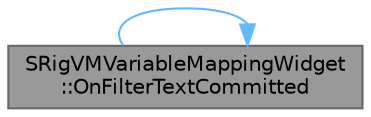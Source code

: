 digraph "SRigVMVariableMappingWidget::OnFilterTextCommitted"
{
 // INTERACTIVE_SVG=YES
 // LATEX_PDF_SIZE
  bgcolor="transparent";
  edge [fontname=Helvetica,fontsize=10,labelfontname=Helvetica,labelfontsize=10];
  node [fontname=Helvetica,fontsize=10,shape=box,height=0.2,width=0.4];
  rankdir="LR";
  Node1 [id="Node000001",label="SRigVMVariableMappingWidget\l::OnFilterTextCommitted",height=0.2,width=0.4,color="gray40", fillcolor="grey60", style="filled", fontcolor="black",tooltip="Filters the SListView when the user hits enter or clears the search box Simply calls OnFilterTextChan..."];
  Node1 -> Node1 [id="edge1_Node000001_Node000001",color="steelblue1",style="solid",tooltip=" "];
}
